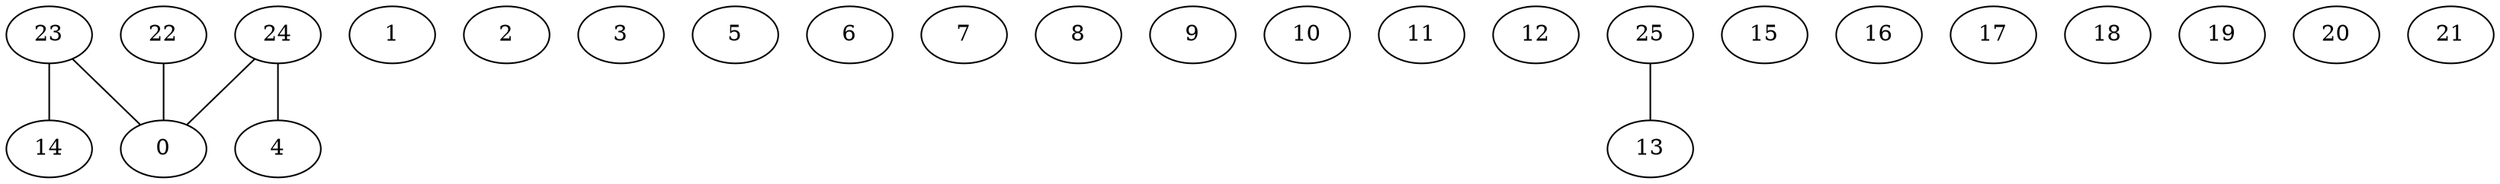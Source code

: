 graph G {
0;
1;
2;
3;
4;
5;
6;
7;
8;
9;
10;
11;
12;
13;
14;
15;
16;
17;
18;
19;
20;
21;
22;
23;
24;
25;
25--13 ;
24--0 ;
24--4 ;
23--14 ;
23--0 ;
22--0 ;
}
